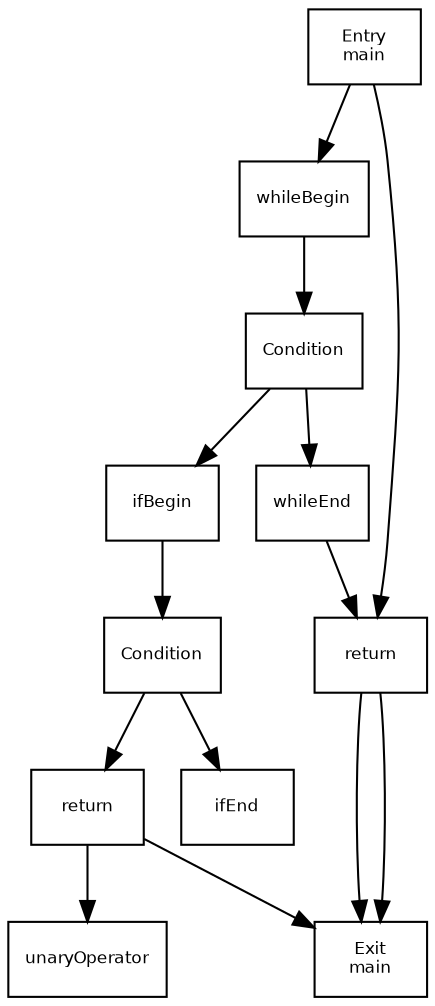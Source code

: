 
digraph G {
        fontname = "Bitstream Vera Sans"
        fontsize = 8

        node [
                fontname = "Bitstream Vera Sans"
                fontsize = 8
                shape = "record"
        ]

        edge [
                fontname = "Bitstream Vera Sans"
                fontsize = 8
        ] 

        
end [label="Exit\nmain"]
main [label="Entry\nmain"]
main -> while1
main -> return2
while1 [label=whileBegin]
while1 -> Condition1
Condition1 [label=Condition]
Condition1 -> whileEnd1
Condition1 -> if1
whileEnd1 [label=whileEnd]
whileEnd1 -> return2
return2 [label=return]
return2 -> end
if1 [label=ifBegin]
if1 -> Condition
Condition [label=Condition]
Condition -> return1
Condition -> ifEnd1
return1 [label=return]
return1 -> end
return1 -> unaryOperator1
unaryOperator1 [label=unaryOperator]
ifEnd1 [label=ifEnd]
return2 [label=return]
return2 -> end

}
